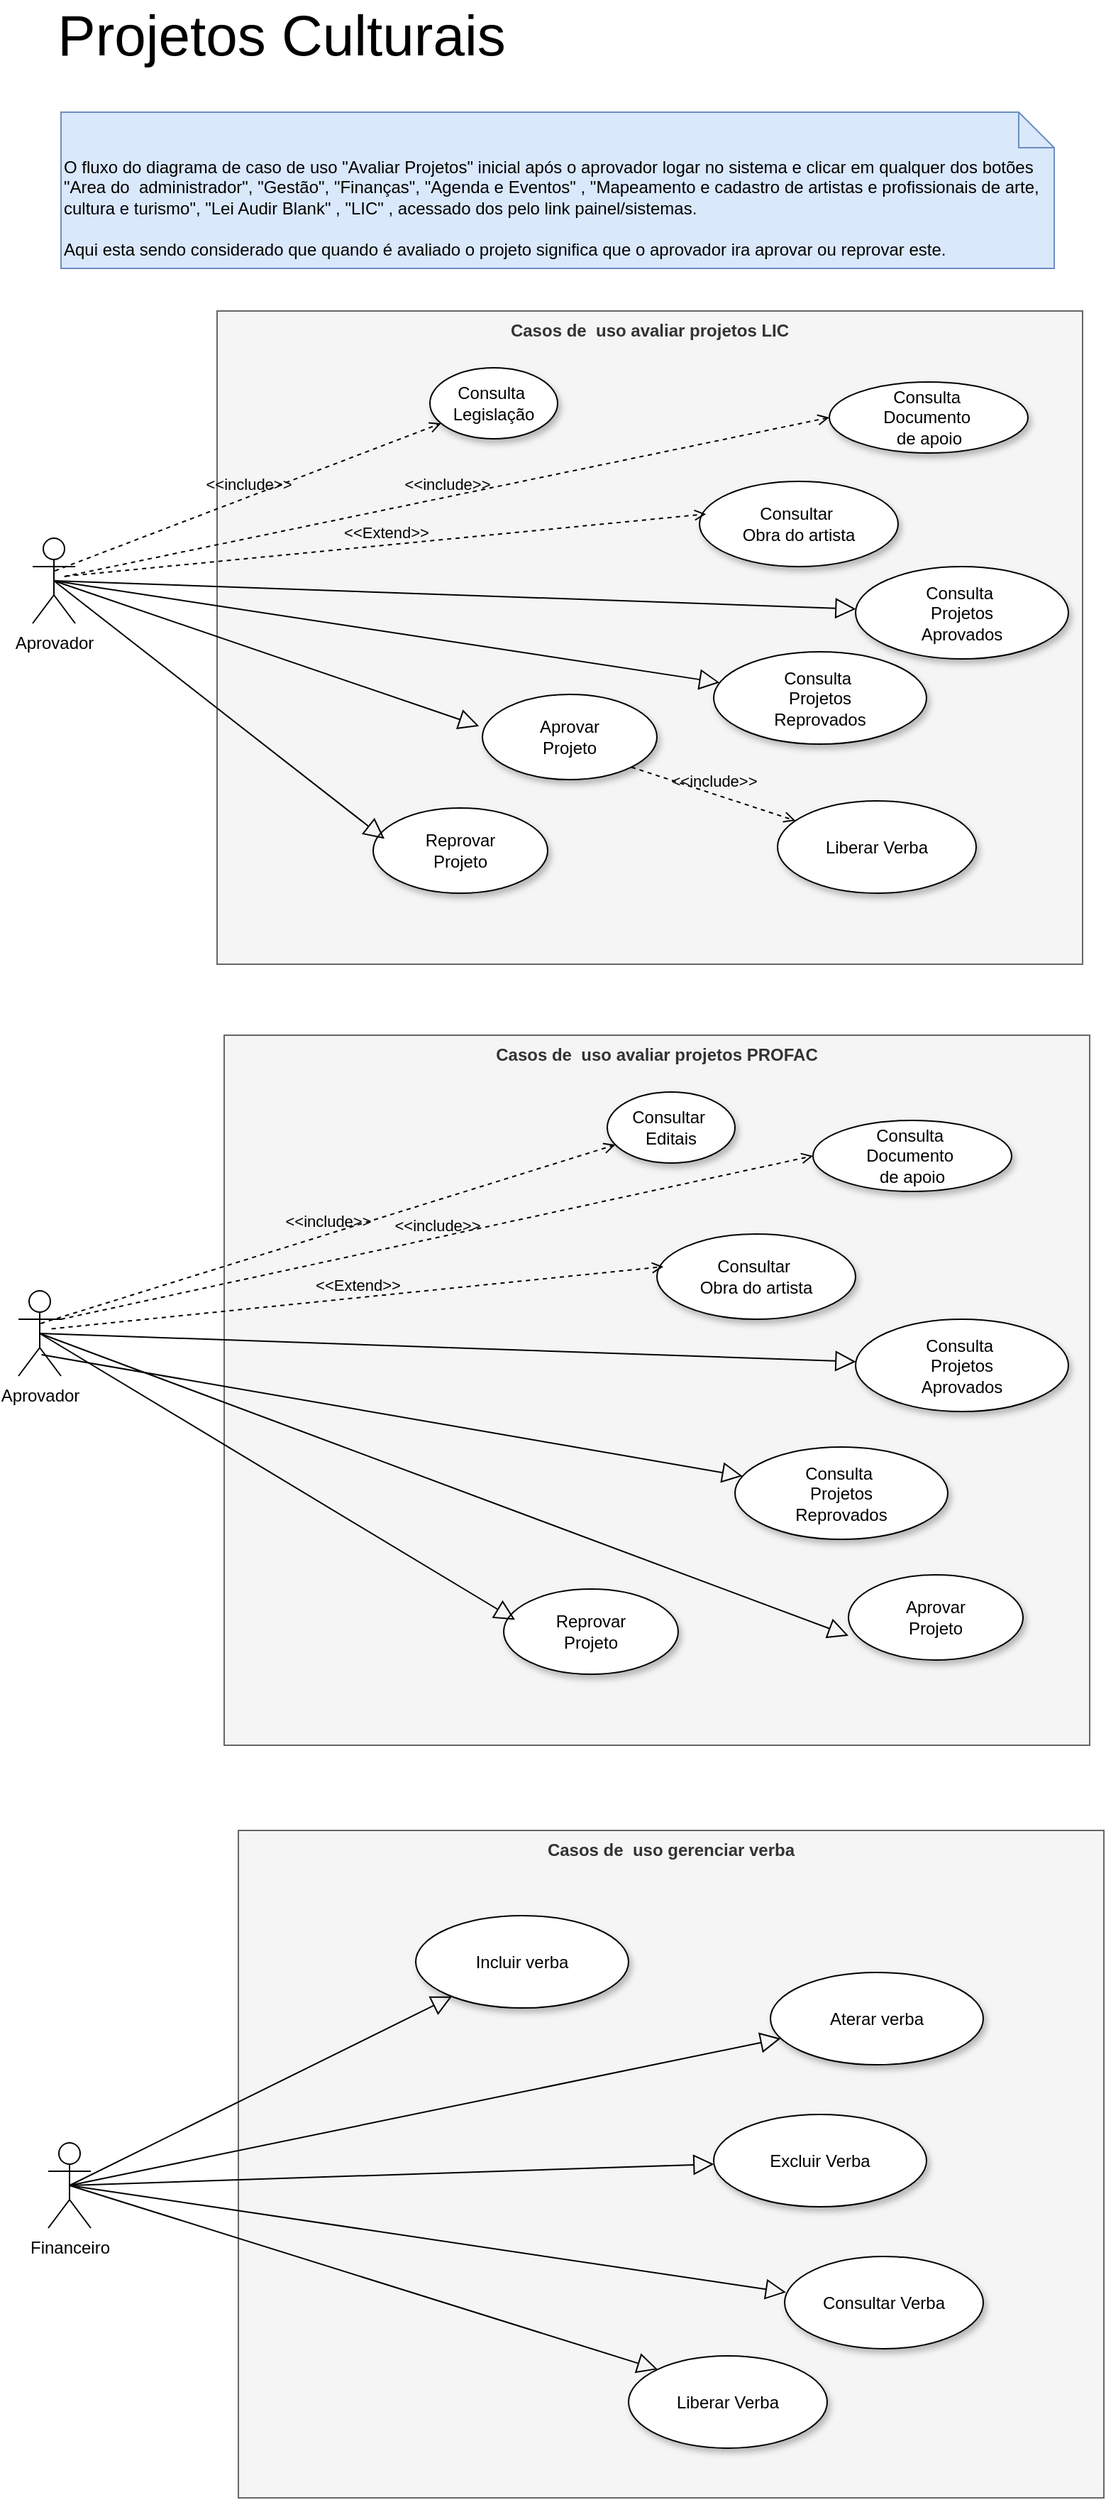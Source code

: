 <mxfile version="21.1.2" type="github">
  <diagram name="Página-1" id="rkHG6nmuOjkpt8-TUzvK">
    <mxGraphModel dx="3722" dy="954" grid="1" gridSize="10" guides="1" tooltips="1" connect="1" arrows="1" fold="1" page="1" pageScale="1" pageWidth="827" pageHeight="1169" math="0" shadow="0">
      <root>
        <mxCell id="0" />
        <mxCell id="1" parent="0" />
        <mxCell id="nVL4J-MFMbPPPKdqbXxZ-2" value="&lt;span style=&quot;font-size: 40px;&quot;&gt;Projetos Culturais&lt;/span&gt;" style="text;html=1;strokeColor=none;fillColor=none;align=center;verticalAlign=middle;whiteSpace=wrap;rounded=0;" parent="1" vertex="1">
          <mxGeometry x="-1609" y="30" width="329" height="30" as="geometry" />
        </mxCell>
        <mxCell id="ASfWBYzMuZ3_pJoTGtA6-18" value="Casos de&amp;nbsp; uso avaliar projetos LIC" style="shape=rect;html=1;verticalAlign=top;fontStyle=1;whiteSpace=wrap;align=center;fillColor=#f5f5f5;fontColor=#333333;strokeColor=#666666;" parent="1" vertex="1">
          <mxGeometry x="-1490" y="240" width="610" height="460" as="geometry" />
        </mxCell>
        <mxCell id="ASfWBYzMuZ3_pJoTGtA6-19" value="Consulta&amp;nbsp;&lt;br&gt;Projetos &lt;br&gt;Aprovados" style="ellipse;whiteSpace=wrap;html=1;shadow=1;" parent="1" vertex="1">
          <mxGeometry x="-1040" y="420" width="150" height="65" as="geometry" />
        </mxCell>
        <mxCell id="ASfWBYzMuZ3_pJoTGtA6-22" value="Aprovar &lt;br&gt;Projeto" style="ellipse;whiteSpace=wrap;html=1;shadow=1;" parent="1" vertex="1">
          <mxGeometry x="-1303" y="510" width="123" height="60" as="geometry" />
        </mxCell>
        <mxCell id="ASfWBYzMuZ3_pJoTGtA6-24" value="" style="edgeStyle=none;html=1;endArrow=block;endFill=0;endSize=12;verticalAlign=bottom;rounded=0;entryX=-0.019;entryY=0.372;entryDx=0;entryDy=0;entryPerimeter=0;exitX=0.5;exitY=0.5;exitDx=0;exitDy=0;exitPerimeter=0;" parent="1" source="ASfWBYzMuZ3_pJoTGtA6-20" target="ASfWBYzMuZ3_pJoTGtA6-22" edge="1">
          <mxGeometry width="160" relative="1" as="geometry">
            <mxPoint x="-1549" y="424.5" as="sourcePoint" />
            <mxPoint x="-1389" y="424.5" as="targetPoint" />
          </mxGeometry>
        </mxCell>
        <mxCell id="ASfWBYzMuZ3_pJoTGtA6-26" value="Consultar&amp;nbsp;&lt;br&gt;Obra do artista" style="ellipse;whiteSpace=wrap;html=1;shadow=1;" parent="1" vertex="1">
          <mxGeometry x="-1150" y="360" width="140" height="60" as="geometry" />
        </mxCell>
        <mxCell id="ASfWBYzMuZ3_pJoTGtA6-31" value="O fluxo do diagrama de caso de uso &quot;Avaliar Projetos&quot; inicial após o aprovador logar no sistema e clicar em qualquer dos botões&amp;nbsp; &quot;Area do&amp;nbsp; administrador&quot;, &quot;Gestão&quot;, &quot;Finanças&quot;, &quot;Agenda e Eventos&quot; , &quot;Mapeamento e cadastro de artistas e profissionais de arte, cultura e turismo&quot;, &quot;Lei Audir Blank&quot; , &quot;LIC&quot; , acessado dos pelo link painel/sistemas.&lt;br style=&quot;border-color: var(--border-color);&quot;&gt;&lt;br&gt;Aqui esta sendo considerado que quando é avaliado o projeto significa que o aprovador ira aprovar ou reprovar este." style="shape=note2;boundedLbl=1;whiteSpace=wrap;html=1;size=25;verticalAlign=top;align=left;fillColor=#dae8fc;strokeColor=#6c8ebf;" parent="1" vertex="1">
          <mxGeometry x="-1600" y="100" width="700" height="110" as="geometry" />
        </mxCell>
        <mxCell id="8yAerhRt3FJ0ebHKItId-1" value="Reprovar&lt;br&gt;Projeto" style="ellipse;whiteSpace=wrap;html=1;shadow=1;" parent="1" vertex="1">
          <mxGeometry x="-1380" y="590" width="123" height="60" as="geometry" />
        </mxCell>
        <mxCell id="8yAerhRt3FJ0ebHKItId-2" value="" style="edgeStyle=none;html=1;endArrow=block;endFill=0;endSize=12;verticalAlign=bottom;rounded=0;entryX=0.065;entryY=0.361;entryDx=0;entryDy=0;entryPerimeter=0;exitX=0.5;exitY=0.5;exitDx=0;exitDy=0;exitPerimeter=0;" parent="1" source="ASfWBYzMuZ3_pJoTGtA6-20" target="8yAerhRt3FJ0ebHKItId-1" edge="1">
          <mxGeometry width="160" relative="1" as="geometry">
            <mxPoint x="-1610" y="440" as="sourcePoint" />
            <mxPoint x="-1083" y="323" as="targetPoint" />
          </mxGeometry>
        </mxCell>
        <mxCell id="8yAerhRt3FJ0ebHKItId-4" value="&amp;lt;&amp;lt;Extend&amp;gt;&amp;gt;" style="edgeStyle=none;html=1;endArrow=open;verticalAlign=bottom;dashed=1;labelBackgroundColor=none;rounded=0;entryX=0.033;entryY=0.383;entryDx=0;entryDy=0;entryPerimeter=0;exitX=0.778;exitY=0.446;exitDx=0;exitDy=0;exitPerimeter=0;" parent="1" source="ASfWBYzMuZ3_pJoTGtA6-20" target="ASfWBYzMuZ3_pJoTGtA6-26" edge="1">
          <mxGeometry width="160" relative="1" as="geometry">
            <mxPoint x="-1610" y="440" as="sourcePoint" />
            <mxPoint x="-1247" y="363" as="targetPoint" />
          </mxGeometry>
        </mxCell>
        <mxCell id="8yAerhRt3FJ0ebHKItId-5" value="Consulta&amp;nbsp;&lt;br&gt;Legislação" style="ellipse;whiteSpace=wrap;html=1;shadow=1;" parent="1" vertex="1">
          <mxGeometry x="-1340" y="280" width="90" height="50" as="geometry" />
        </mxCell>
        <mxCell id="8yAerhRt3FJ0ebHKItId-6" value="&amp;lt;&amp;lt;include&amp;gt;&amp;gt;" style="edgeStyle=none;html=1;endArrow=open;verticalAlign=bottom;dashed=1;labelBackgroundColor=none;rounded=0;exitX=0.522;exitY=0.383;exitDx=0;exitDy=0;exitPerimeter=0;" parent="1" source="ASfWBYzMuZ3_pJoTGtA6-20" target="8yAerhRt3FJ0ebHKItId-5" edge="1">
          <mxGeometry width="160" relative="1" as="geometry">
            <mxPoint x="-1560" y="460" as="sourcePoint" />
            <mxPoint x="-1206" y="645" as="targetPoint" />
          </mxGeometry>
        </mxCell>
        <mxCell id="8yAerhRt3FJ0ebHKItId-7" value="Consulta&amp;nbsp;&lt;br&gt;Documento&amp;nbsp;&lt;br&gt;de apoio" style="ellipse;whiteSpace=wrap;html=1;shadow=1;" parent="1" vertex="1">
          <mxGeometry x="-1058.5" y="290" width="140" height="50" as="geometry" />
        </mxCell>
        <mxCell id="8yAerhRt3FJ0ebHKItId-8" value="&amp;lt;&amp;lt;include&amp;gt;&amp;gt;" style="edgeStyle=none;html=1;endArrow=open;verticalAlign=bottom;dashed=1;labelBackgroundColor=none;rounded=0;exitX=0.744;exitY=0.45;exitDx=0;exitDy=0;exitPerimeter=0;entryX=0;entryY=0.5;entryDx=0;entryDy=0;" parent="1" source="ASfWBYzMuZ3_pJoTGtA6-20" target="8yAerhRt3FJ0ebHKItId-7" edge="1">
          <mxGeometry width="160" relative="1" as="geometry">
            <mxPoint x="-1628" y="423" as="sourcePoint" />
            <mxPoint x="-1119" y="370" as="targetPoint" />
          </mxGeometry>
        </mxCell>
        <mxCell id="8yAerhRt3FJ0ebHKItId-9" value="Consulta&amp;nbsp;&lt;br&gt;Projetos &lt;br&gt;Reprovados" style="ellipse;whiteSpace=wrap;html=1;shadow=1;" parent="1" vertex="1">
          <mxGeometry x="-1140" y="480" width="150" height="65" as="geometry" />
        </mxCell>
        <mxCell id="8yAerhRt3FJ0ebHKItId-10" value="" style="edgeStyle=none;html=1;endArrow=block;endFill=0;endSize=12;verticalAlign=bottom;rounded=0;exitX=0.5;exitY=0.5;exitDx=0;exitDy=0;exitPerimeter=0;" parent="1" source="ASfWBYzMuZ3_pJoTGtA6-20" target="ASfWBYzMuZ3_pJoTGtA6-19" edge="1">
          <mxGeometry width="160" relative="1" as="geometry">
            <mxPoint x="-1629" y="430" as="sourcePoint" />
            <mxPoint x="-1040" y="673" as="targetPoint" />
          </mxGeometry>
        </mxCell>
        <mxCell id="8yAerhRt3FJ0ebHKItId-11" value="" style="edgeStyle=none;html=1;endArrow=block;endFill=0;endSize=12;verticalAlign=bottom;rounded=0;exitX=0.5;exitY=0.5;exitDx=0;exitDy=0;exitPerimeter=0;" parent="1" source="ASfWBYzMuZ3_pJoTGtA6-20" target="8yAerhRt3FJ0ebHKItId-9" edge="1">
          <mxGeometry width="160" relative="1" as="geometry">
            <mxPoint x="-1629" y="430" as="sourcePoint" />
            <mxPoint x="-1100" y="415" as="targetPoint" />
          </mxGeometry>
        </mxCell>
        <mxCell id="e_GU5G71zrDBPuEL5og7-1" value="Casos de&amp;nbsp; uso avaliar projetos PROFAC" style="shape=rect;html=1;verticalAlign=top;fontStyle=1;whiteSpace=wrap;align=center;fillColor=#f5f5f5;fontColor=#333333;strokeColor=#666666;" parent="1" vertex="1">
          <mxGeometry x="-1485" y="750" width="610" height="500" as="geometry" />
        </mxCell>
        <mxCell id="e_GU5G71zrDBPuEL5og7-2" value="Consulta&amp;nbsp;&lt;br&gt;Projetos &lt;br&gt;Aprovados" style="ellipse;whiteSpace=wrap;html=1;shadow=1;" parent="1" vertex="1">
          <mxGeometry x="-1040" y="950" width="150" height="65" as="geometry" />
        </mxCell>
        <mxCell id="e_GU5G71zrDBPuEL5og7-3" value="Aprovador" style="shape=umlActor;html=1;verticalLabelPosition=bottom;verticalAlign=top;align=center;" parent="1" vertex="1">
          <mxGeometry x="-1630" y="930" width="30" height="60" as="geometry" />
        </mxCell>
        <mxCell id="e_GU5G71zrDBPuEL5og7-4" value="Aprovar &lt;br&gt;Projeto" style="ellipse;whiteSpace=wrap;html=1;shadow=1;" parent="1" vertex="1">
          <mxGeometry x="-1045" y="1130" width="123" height="60" as="geometry" />
        </mxCell>
        <mxCell id="e_GU5G71zrDBPuEL5og7-5" value="" style="edgeStyle=none;html=1;endArrow=block;endFill=0;endSize=12;verticalAlign=bottom;rounded=0;entryX=0;entryY=0.714;entryDx=0;entryDy=0;entryPerimeter=0;exitX=0.5;exitY=0.5;exitDx=0;exitDy=0;exitPerimeter=0;" parent="1" source="e_GU5G71zrDBPuEL5og7-3" target="e_GU5G71zrDBPuEL5og7-4" edge="1">
          <mxGeometry width="160" relative="1" as="geometry">
            <mxPoint x="-1544" y="934.5" as="sourcePoint" />
            <mxPoint x="-1384" y="934.5" as="targetPoint" />
          </mxGeometry>
        </mxCell>
        <mxCell id="e_GU5G71zrDBPuEL5og7-6" value="Consultar&amp;nbsp;&lt;br&gt;Obra do artista" style="ellipse;whiteSpace=wrap;html=1;shadow=1;" parent="1" vertex="1">
          <mxGeometry x="-1180" y="890" width="140" height="60" as="geometry" />
        </mxCell>
        <mxCell id="e_GU5G71zrDBPuEL5og7-7" value="Reprovar&lt;br&gt;Projeto" style="ellipse;whiteSpace=wrap;html=1;shadow=1;" parent="1" vertex="1">
          <mxGeometry x="-1288" y="1140" width="123" height="60" as="geometry" />
        </mxCell>
        <mxCell id="e_GU5G71zrDBPuEL5og7-8" value="" style="edgeStyle=none;html=1;endArrow=block;endFill=0;endSize=12;verticalAlign=bottom;rounded=0;entryX=0.065;entryY=0.361;entryDx=0;entryDy=0;entryPerimeter=0;exitX=0.5;exitY=0.5;exitDx=0;exitDy=0;exitPerimeter=0;" parent="1" source="e_GU5G71zrDBPuEL5og7-3" target="e_GU5G71zrDBPuEL5og7-7" edge="1">
          <mxGeometry width="160" relative="1" as="geometry">
            <mxPoint x="-1605" y="950" as="sourcePoint" />
            <mxPoint x="-1078" y="833" as="targetPoint" />
          </mxGeometry>
        </mxCell>
        <mxCell id="e_GU5G71zrDBPuEL5og7-9" value="&amp;lt;&amp;lt;Extend&amp;gt;&amp;gt;" style="edgeStyle=none;html=1;endArrow=open;verticalAlign=bottom;dashed=1;labelBackgroundColor=none;rounded=0;entryX=0.033;entryY=0.383;entryDx=0;entryDy=0;entryPerimeter=0;exitX=0.778;exitY=0.446;exitDx=0;exitDy=0;exitPerimeter=0;" parent="1" source="e_GU5G71zrDBPuEL5og7-3" target="e_GU5G71zrDBPuEL5og7-6" edge="1">
          <mxGeometry width="160" relative="1" as="geometry">
            <mxPoint x="-1605" y="950" as="sourcePoint" />
            <mxPoint x="-1242" y="873" as="targetPoint" />
          </mxGeometry>
        </mxCell>
        <mxCell id="e_GU5G71zrDBPuEL5og7-10" value="Consultar&amp;nbsp;&lt;br&gt;Editais" style="ellipse;whiteSpace=wrap;html=1;shadow=1;" parent="1" vertex="1">
          <mxGeometry x="-1215" y="790" width="90" height="50" as="geometry" />
        </mxCell>
        <mxCell id="e_GU5G71zrDBPuEL5og7-11" value="&amp;lt;&amp;lt;include&amp;gt;&amp;gt;" style="edgeStyle=none;html=1;endArrow=open;verticalAlign=bottom;dashed=1;labelBackgroundColor=none;rounded=0;exitX=0.522;exitY=0.383;exitDx=0;exitDy=0;exitPerimeter=0;" parent="1" source="e_GU5G71zrDBPuEL5og7-3" target="e_GU5G71zrDBPuEL5og7-10" edge="1">
          <mxGeometry width="160" relative="1" as="geometry">
            <mxPoint x="-1555" y="970" as="sourcePoint" />
            <mxPoint x="-1201" y="1155" as="targetPoint" />
          </mxGeometry>
        </mxCell>
        <mxCell id="e_GU5G71zrDBPuEL5og7-12" value="Consulta&amp;nbsp;&lt;br&gt;Documento&amp;nbsp;&lt;br&gt;de apoio" style="ellipse;whiteSpace=wrap;html=1;shadow=1;" parent="1" vertex="1">
          <mxGeometry x="-1070" y="810" width="140" height="50" as="geometry" />
        </mxCell>
        <mxCell id="e_GU5G71zrDBPuEL5og7-13" value="&amp;lt;&amp;lt;include&amp;gt;&amp;gt;" style="edgeStyle=none;html=1;endArrow=open;verticalAlign=bottom;dashed=1;labelBackgroundColor=none;rounded=0;entryX=0;entryY=0.5;entryDx=0;entryDy=0;exitX=1;exitY=0.333;exitDx=0;exitDy=0;exitPerimeter=0;" parent="1" source="e_GU5G71zrDBPuEL5og7-3" target="e_GU5G71zrDBPuEL5og7-12" edge="1">
          <mxGeometry width="160" relative="1" as="geometry">
            <mxPoint x="-1580" y="950" as="sourcePoint" />
            <mxPoint x="-1114" y="880" as="targetPoint" />
          </mxGeometry>
        </mxCell>
        <mxCell id="e_GU5G71zrDBPuEL5og7-14" value="Consulta&amp;nbsp;&lt;br&gt;Projetos &lt;br&gt;Reprovados" style="ellipse;whiteSpace=wrap;html=1;shadow=1;" parent="1" vertex="1">
          <mxGeometry x="-1125" y="1040" width="150" height="65" as="geometry" />
        </mxCell>
        <mxCell id="e_GU5G71zrDBPuEL5og7-15" value="" style="edgeStyle=none;html=1;endArrow=block;endFill=0;endSize=12;verticalAlign=bottom;rounded=0;exitX=0.5;exitY=0.5;exitDx=0;exitDy=0;exitPerimeter=0;" parent="1" source="e_GU5G71zrDBPuEL5og7-3" target="e_GU5G71zrDBPuEL5og7-2" edge="1">
          <mxGeometry width="160" relative="1" as="geometry">
            <mxPoint x="-1624" y="940" as="sourcePoint" />
            <mxPoint x="-1035" y="1183" as="targetPoint" />
          </mxGeometry>
        </mxCell>
        <mxCell id="e_GU5G71zrDBPuEL5og7-16" value="" style="edgeStyle=none;html=1;endArrow=block;endFill=0;endSize=12;verticalAlign=bottom;rounded=0;exitX=0.544;exitY=0.75;exitDx=0;exitDy=0;exitPerimeter=0;" parent="1" source="e_GU5G71zrDBPuEL5og7-3" target="e_GU5G71zrDBPuEL5og7-14" edge="1">
          <mxGeometry width="160" relative="1" as="geometry">
            <mxPoint x="-1624" y="940" as="sourcePoint" />
            <mxPoint x="-1095" y="925" as="targetPoint" />
          </mxGeometry>
        </mxCell>
        <mxCell id="ASfWBYzMuZ3_pJoTGtA6-20" value="Aprovador" style="shape=umlActor;html=1;verticalLabelPosition=bottom;verticalAlign=top;align=center;" parent="1" vertex="1">
          <mxGeometry x="-1620" y="400" width="30" height="60" as="geometry" />
        </mxCell>
        <mxCell id="vnOD6aImXSKLREx4_Oz9-1" value="Casos de&amp;nbsp; uso gerenciar verba" style="shape=rect;html=1;verticalAlign=top;fontStyle=1;whiteSpace=wrap;align=center;fillColor=#f5f5f5;fontColor=#333333;strokeColor=#666666;" vertex="1" parent="1">
          <mxGeometry x="-1475" y="1310" width="610" height="470" as="geometry" />
        </mxCell>
        <mxCell id="vnOD6aImXSKLREx4_Oz9-2" value="Incluir verba" style="ellipse;whiteSpace=wrap;html=1;shadow=1;" vertex="1" parent="1">
          <mxGeometry x="-1350" y="1370" width="150" height="65" as="geometry" />
        </mxCell>
        <mxCell id="vnOD6aImXSKLREx4_Oz9-3" value="Financeiro" style="shape=umlActor;html=1;verticalLabelPosition=bottom;verticalAlign=top;align=center;" vertex="1" parent="1">
          <mxGeometry x="-1609" y="1530" width="30" height="60" as="geometry" />
        </mxCell>
        <mxCell id="vnOD6aImXSKLREx4_Oz9-5" value="" style="edgeStyle=none;html=1;endArrow=block;endFill=0;endSize=12;verticalAlign=bottom;rounded=0;entryX=0.007;entryY=0.388;entryDx=0;entryDy=0;exitX=0.5;exitY=0.5;exitDx=0;exitDy=0;exitPerimeter=0;entryPerimeter=0;" edge="1" parent="1" source="vnOD6aImXSKLREx4_Oz9-3" target="vnOD6aImXSKLREx4_Oz9-20">
          <mxGeometry width="160" relative="1" as="geometry">
            <mxPoint x="-1534" y="1494.5" as="sourcePoint" />
            <mxPoint x="-1035" y="1732.84" as="targetPoint" />
          </mxGeometry>
        </mxCell>
        <mxCell id="vnOD6aImXSKLREx4_Oz9-14" value="Aterar verba" style="ellipse;whiteSpace=wrap;html=1;shadow=1;" vertex="1" parent="1">
          <mxGeometry x="-1100" y="1410" width="150" height="65" as="geometry" />
        </mxCell>
        <mxCell id="vnOD6aImXSKLREx4_Oz9-15" value="" style="edgeStyle=none;html=1;endArrow=block;endFill=0;endSize=12;verticalAlign=bottom;rounded=0;exitX=0.5;exitY=0.5;exitDx=0;exitDy=0;exitPerimeter=0;" edge="1" parent="1" source="vnOD6aImXSKLREx4_Oz9-3" target="vnOD6aImXSKLREx4_Oz9-2">
          <mxGeometry width="160" relative="1" as="geometry">
            <mxPoint x="-1614" y="1500" as="sourcePoint" />
            <mxPoint x="-1025" y="1743" as="targetPoint" />
          </mxGeometry>
        </mxCell>
        <mxCell id="vnOD6aImXSKLREx4_Oz9-16" value="" style="edgeStyle=none;html=1;endArrow=block;endFill=0;endSize=12;verticalAlign=bottom;rounded=0;exitX=0.5;exitY=0.5;exitDx=0;exitDy=0;exitPerimeter=0;" edge="1" parent="1" source="vnOD6aImXSKLREx4_Oz9-3" target="vnOD6aImXSKLREx4_Oz9-14">
          <mxGeometry width="160" relative="1" as="geometry">
            <mxPoint x="-1580" y="1530" as="sourcePoint" />
            <mxPoint x="-1085" y="1485" as="targetPoint" />
          </mxGeometry>
        </mxCell>
        <mxCell id="vnOD6aImXSKLREx4_Oz9-17" value="Excluir Verba" style="ellipse;whiteSpace=wrap;html=1;shadow=1;" vertex="1" parent="1">
          <mxGeometry x="-1140" y="1510" width="150" height="65" as="geometry" />
        </mxCell>
        <mxCell id="vnOD6aImXSKLREx4_Oz9-18" value="" style="edgeStyle=none;html=1;endArrow=block;endFill=0;endSize=12;verticalAlign=bottom;rounded=0;exitX=0.5;exitY=0.5;exitDx=0;exitDy=0;exitPerimeter=0;" edge="1" parent="1" target="vnOD6aImXSKLREx4_Oz9-17" source="vnOD6aImXSKLREx4_Oz9-3">
          <mxGeometry width="160" relative="1" as="geometry">
            <mxPoint x="-1580" y="1530" as="sourcePoint" />
            <mxPoint x="-1075" y="1585" as="targetPoint" />
          </mxGeometry>
        </mxCell>
        <mxCell id="vnOD6aImXSKLREx4_Oz9-20" value="Consultar Verba" style="ellipse;whiteSpace=wrap;html=1;shadow=1;" vertex="1" parent="1">
          <mxGeometry x="-1090" y="1610" width="140" height="65" as="geometry" />
        </mxCell>
        <mxCell id="vnOD6aImXSKLREx4_Oz9-21" value="Liberar Verba" style="ellipse;whiteSpace=wrap;html=1;shadow=1;" vertex="1" parent="1">
          <mxGeometry x="-1200" y="1680" width="140" height="65" as="geometry" />
        </mxCell>
        <mxCell id="vnOD6aImXSKLREx4_Oz9-22" value="" style="edgeStyle=none;html=1;endArrow=block;endFill=0;endSize=12;verticalAlign=bottom;rounded=0;entryX=0;entryY=0;entryDx=0;entryDy=0;exitX=0.5;exitY=0.5;exitDx=0;exitDy=0;exitPerimeter=0;" edge="1" parent="1" source="vnOD6aImXSKLREx4_Oz9-3" target="vnOD6aImXSKLREx4_Oz9-21">
          <mxGeometry width="160" relative="1" as="geometry">
            <mxPoint x="-1584" y="1540" as="sourcePoint" />
            <mxPoint x="-1089" y="1675" as="targetPoint" />
          </mxGeometry>
        </mxCell>
        <mxCell id="vnOD6aImXSKLREx4_Oz9-26" value="&amp;lt;&amp;lt;include&amp;gt;&amp;gt;" style="edgeStyle=none;html=1;endArrow=open;verticalAlign=bottom;dashed=1;labelBackgroundColor=none;rounded=0;exitX=1;exitY=1;exitDx=0;exitDy=0;" edge="1" parent="1" source="ASfWBYzMuZ3_pJoTGtA6-22" target="vnOD6aImXSKLREx4_Oz9-27">
          <mxGeometry width="160" relative="1" as="geometry">
            <mxPoint x="-1070" y="660" as="sourcePoint" />
            <mxPoint x="-1030" y="620" as="targetPoint" />
          </mxGeometry>
        </mxCell>
        <mxCell id="vnOD6aImXSKLREx4_Oz9-27" value="Liberar Verba" style="ellipse;whiteSpace=wrap;html=1;shadow=1;" vertex="1" parent="1">
          <mxGeometry x="-1095" y="585" width="140" height="65" as="geometry" />
        </mxCell>
      </root>
    </mxGraphModel>
  </diagram>
</mxfile>
